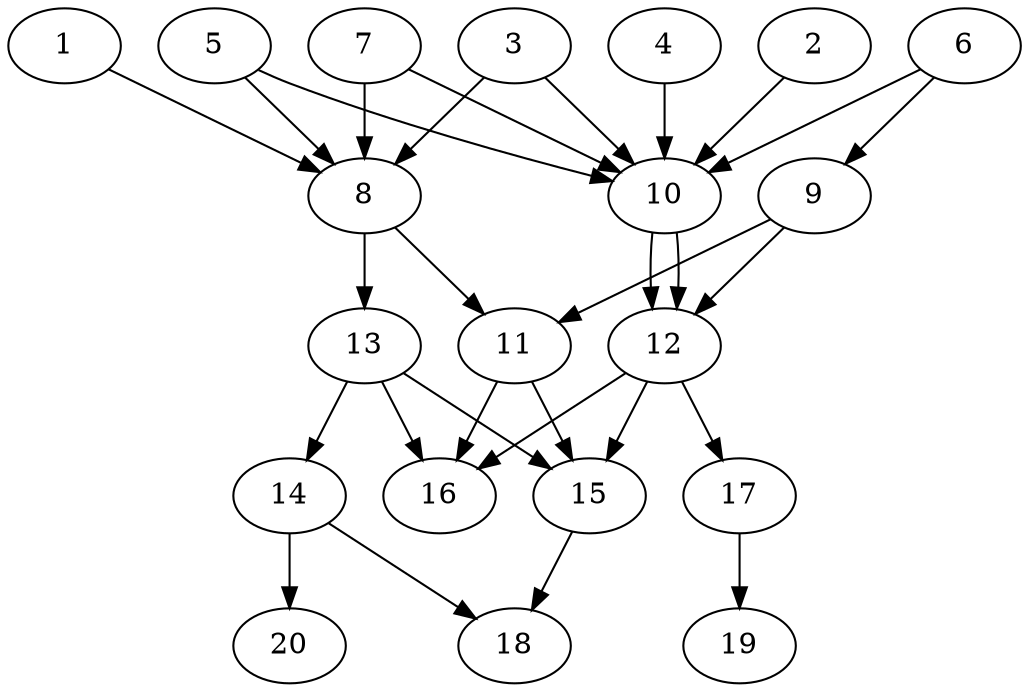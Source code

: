 // DAG automatically generated by daggen at Tue Jul 23 14:33:40 2019
// ./daggen --dot -n 20 --ccr 0.4 --fat 0.6 --regular 0.5 --density 0.8 --mindata 5242880 --maxdata 52428800 
digraph G {
  1 [size="123578880", alpha="0.19", expect_size="49431552"] 
  1 -> 8 [size ="49431552"]
  2 [size="86177280", alpha="0.02", expect_size="34470912"] 
  2 -> 10 [size ="34470912"]
  3 [size="26595840", alpha="0.04", expect_size="10638336"] 
  3 -> 8 [size ="10638336"]
  3 -> 10 [size ="10638336"]
  4 [size="20454400", alpha="0.16", expect_size="8181760"] 
  4 -> 10 [size ="8181760"]
  5 [size="79290880", alpha="0.19", expect_size="31716352"] 
  5 -> 8 [size ="31716352"]
  5 -> 10 [size ="31716352"]
  6 [size="97512960", alpha="0.01", expect_size="39005184"] 
  6 -> 9 [size ="39005184"]
  6 -> 10 [size ="39005184"]
  7 [size="46627840", alpha="0.12", expect_size="18651136"] 
  7 -> 8 [size ="18651136"]
  7 -> 10 [size ="18651136"]
  8 [size="23357440", alpha="0.10", expect_size="9342976"] 
  8 -> 11 [size ="9342976"]
  8 -> 13 [size ="9342976"]
  9 [size="120028160", alpha="0.04", expect_size="48011264"] 
  9 -> 11 [size ="48011264"]
  9 -> 12 [size ="48011264"]
  10 [size="13537280", alpha="0.09", expect_size="5414912"] 
  10 -> 12 [size ="5414912"]
  10 -> 12 [size ="5414912"]
  11 [size="94423040", alpha="0.07", expect_size="37769216"] 
  11 -> 15 [size ="37769216"]
  11 -> 16 [size ="37769216"]
  12 [size="91325440", alpha="0.03", expect_size="36530176"] 
  12 -> 15 [size ="36530176"]
  12 -> 16 [size ="36530176"]
  12 -> 17 [size ="36530176"]
  13 [size="102689280", alpha="0.12", expect_size="41075712"] 
  13 -> 14 [size ="41075712"]
  13 -> 15 [size ="41075712"]
  13 -> 16 [size ="41075712"]
  14 [size="125736960", alpha="0.18", expect_size="50294784"] 
  14 -> 18 [size ="50294784"]
  14 -> 20 [size ="50294784"]
  15 [size="102868480", alpha="0.09", expect_size="41147392"] 
  15 -> 18 [size ="41147392"]
  16 [size="97239040", alpha="0.18", expect_size="38895616"] 
  17 [size="101212160", alpha="0.11", expect_size="40484864"] 
  17 -> 19 [size ="40484864"]
  18 [size="56340480", alpha="0.08", expect_size="22536192"] 
  19 [size="116433920", alpha="0.18", expect_size="46573568"] 
  20 [size="21975040", alpha="0.11", expect_size="8790016"] 
}
